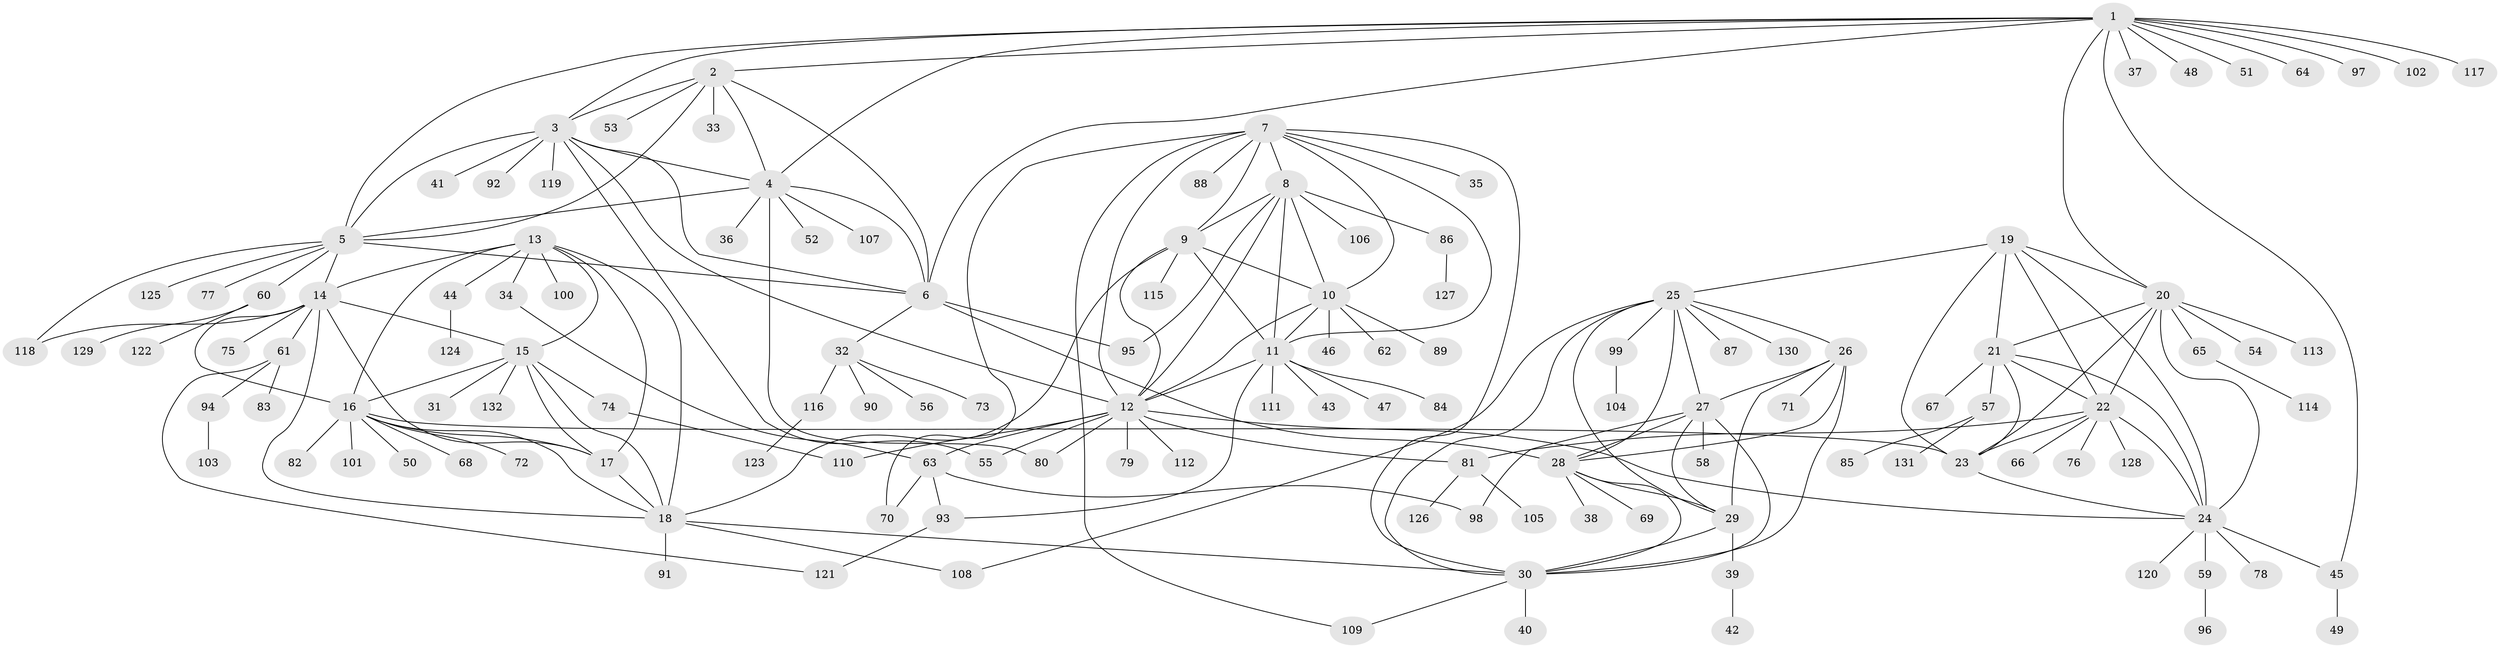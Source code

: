 // coarse degree distribution, {12: 0.019230769230769232, 6: 0.038461538461538464, 13: 0.009615384615384616, 7: 0.04807692307692308, 8: 0.028846153846153848, 20: 0.009615384615384616, 9: 0.019230769230769232, 5: 0.04807692307692308, 1: 0.5769230769230769, 4: 0.009615384615384616, 2: 0.16346153846153846, 3: 0.028846153846153848}
// Generated by graph-tools (version 1.1) at 2025/52/02/27/25 19:52:19]
// undirected, 132 vertices, 201 edges
graph export_dot {
graph [start="1"]
  node [color=gray90,style=filled];
  1;
  2;
  3;
  4;
  5;
  6;
  7;
  8;
  9;
  10;
  11;
  12;
  13;
  14;
  15;
  16;
  17;
  18;
  19;
  20;
  21;
  22;
  23;
  24;
  25;
  26;
  27;
  28;
  29;
  30;
  31;
  32;
  33;
  34;
  35;
  36;
  37;
  38;
  39;
  40;
  41;
  42;
  43;
  44;
  45;
  46;
  47;
  48;
  49;
  50;
  51;
  52;
  53;
  54;
  55;
  56;
  57;
  58;
  59;
  60;
  61;
  62;
  63;
  64;
  65;
  66;
  67;
  68;
  69;
  70;
  71;
  72;
  73;
  74;
  75;
  76;
  77;
  78;
  79;
  80;
  81;
  82;
  83;
  84;
  85;
  86;
  87;
  88;
  89;
  90;
  91;
  92;
  93;
  94;
  95;
  96;
  97;
  98;
  99;
  100;
  101;
  102;
  103;
  104;
  105;
  106;
  107;
  108;
  109;
  110;
  111;
  112;
  113;
  114;
  115;
  116;
  117;
  118;
  119;
  120;
  121;
  122;
  123;
  124;
  125;
  126;
  127;
  128;
  129;
  130;
  131;
  132;
  1 -- 2;
  1 -- 3;
  1 -- 4;
  1 -- 5;
  1 -- 6;
  1 -- 20;
  1 -- 37;
  1 -- 45;
  1 -- 48;
  1 -- 51;
  1 -- 64;
  1 -- 97;
  1 -- 102;
  1 -- 117;
  2 -- 3;
  2 -- 4;
  2 -- 5;
  2 -- 6;
  2 -- 33;
  2 -- 53;
  3 -- 4;
  3 -- 5;
  3 -- 6;
  3 -- 12;
  3 -- 41;
  3 -- 55;
  3 -- 92;
  3 -- 119;
  4 -- 5;
  4 -- 6;
  4 -- 36;
  4 -- 52;
  4 -- 80;
  4 -- 107;
  5 -- 6;
  5 -- 14;
  5 -- 60;
  5 -- 77;
  5 -- 118;
  5 -- 125;
  6 -- 28;
  6 -- 32;
  6 -- 95;
  7 -- 8;
  7 -- 9;
  7 -- 10;
  7 -- 11;
  7 -- 12;
  7 -- 30;
  7 -- 35;
  7 -- 70;
  7 -- 88;
  7 -- 109;
  8 -- 9;
  8 -- 10;
  8 -- 11;
  8 -- 12;
  8 -- 86;
  8 -- 95;
  8 -- 106;
  9 -- 10;
  9 -- 11;
  9 -- 12;
  9 -- 18;
  9 -- 115;
  10 -- 11;
  10 -- 12;
  10 -- 46;
  10 -- 62;
  10 -- 89;
  11 -- 12;
  11 -- 43;
  11 -- 47;
  11 -- 84;
  11 -- 93;
  11 -- 111;
  12 -- 24;
  12 -- 55;
  12 -- 63;
  12 -- 79;
  12 -- 80;
  12 -- 81;
  12 -- 110;
  12 -- 112;
  13 -- 14;
  13 -- 15;
  13 -- 16;
  13 -- 17;
  13 -- 18;
  13 -- 34;
  13 -- 44;
  13 -- 100;
  14 -- 15;
  14 -- 16;
  14 -- 17;
  14 -- 18;
  14 -- 61;
  14 -- 75;
  14 -- 118;
  15 -- 16;
  15 -- 17;
  15 -- 18;
  15 -- 31;
  15 -- 74;
  15 -- 132;
  16 -- 17;
  16 -- 18;
  16 -- 23;
  16 -- 50;
  16 -- 68;
  16 -- 72;
  16 -- 82;
  16 -- 101;
  17 -- 18;
  18 -- 30;
  18 -- 91;
  18 -- 108;
  19 -- 20;
  19 -- 21;
  19 -- 22;
  19 -- 23;
  19 -- 24;
  19 -- 25;
  20 -- 21;
  20 -- 22;
  20 -- 23;
  20 -- 24;
  20 -- 54;
  20 -- 65;
  20 -- 113;
  21 -- 22;
  21 -- 23;
  21 -- 24;
  21 -- 57;
  21 -- 67;
  22 -- 23;
  22 -- 24;
  22 -- 66;
  22 -- 76;
  22 -- 81;
  22 -- 128;
  23 -- 24;
  24 -- 45;
  24 -- 59;
  24 -- 78;
  24 -- 120;
  25 -- 26;
  25 -- 27;
  25 -- 28;
  25 -- 29;
  25 -- 30;
  25 -- 87;
  25 -- 99;
  25 -- 108;
  25 -- 130;
  26 -- 27;
  26 -- 28;
  26 -- 29;
  26 -- 30;
  26 -- 71;
  27 -- 28;
  27 -- 29;
  27 -- 30;
  27 -- 58;
  27 -- 98;
  28 -- 29;
  28 -- 30;
  28 -- 38;
  28 -- 69;
  29 -- 30;
  29 -- 39;
  30 -- 40;
  30 -- 109;
  32 -- 56;
  32 -- 73;
  32 -- 90;
  32 -- 116;
  34 -- 63;
  39 -- 42;
  44 -- 124;
  45 -- 49;
  57 -- 85;
  57 -- 131;
  59 -- 96;
  60 -- 122;
  60 -- 129;
  61 -- 83;
  61 -- 94;
  61 -- 121;
  63 -- 70;
  63 -- 93;
  63 -- 98;
  65 -- 114;
  74 -- 110;
  81 -- 105;
  81 -- 126;
  86 -- 127;
  93 -- 121;
  94 -- 103;
  99 -- 104;
  116 -- 123;
}
